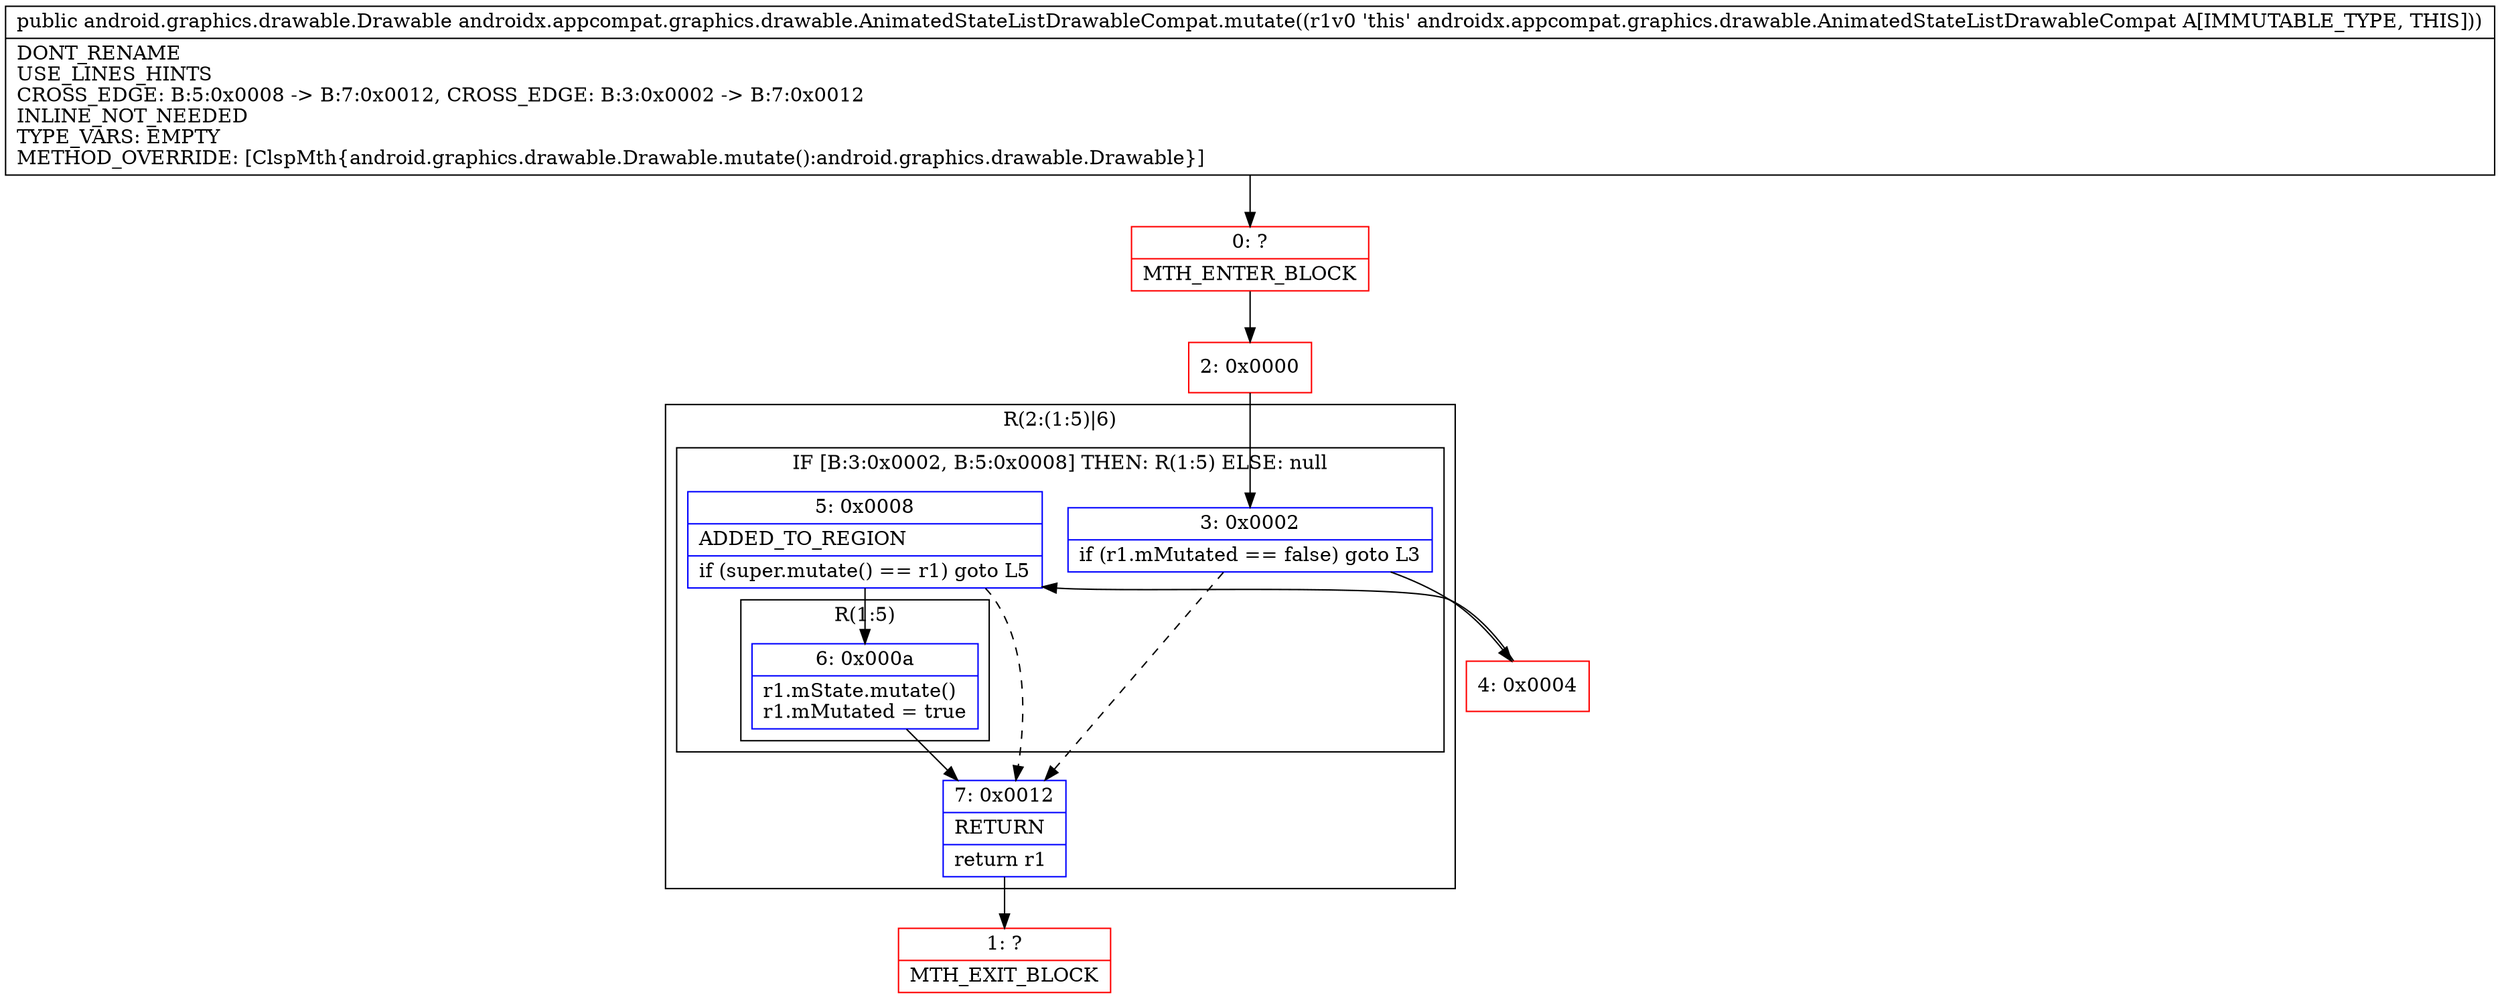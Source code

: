 digraph "CFG forandroidx.appcompat.graphics.drawable.AnimatedStateListDrawableCompat.mutate()Landroid\/graphics\/drawable\/Drawable;" {
subgraph cluster_Region_308709440 {
label = "R(2:(1:5)|6)";
node [shape=record,color=blue];
subgraph cluster_IfRegion_1775491534 {
label = "IF [B:3:0x0002, B:5:0x0008] THEN: R(1:5) ELSE: null";
node [shape=record,color=blue];
Node_3 [shape=record,label="{3\:\ 0x0002|if (r1.mMutated == false) goto L3\l}"];
Node_5 [shape=record,label="{5\:\ 0x0008|ADDED_TO_REGION\l|if (super.mutate() == r1) goto L5\l}"];
subgraph cluster_Region_240829286 {
label = "R(1:5)";
node [shape=record,color=blue];
Node_6 [shape=record,label="{6\:\ 0x000a|r1.mState.mutate()\lr1.mMutated = true\l}"];
}
}
Node_7 [shape=record,label="{7\:\ 0x0012|RETURN\l|return r1\l}"];
}
Node_0 [shape=record,color=red,label="{0\:\ ?|MTH_ENTER_BLOCK\l}"];
Node_2 [shape=record,color=red,label="{2\:\ 0x0000}"];
Node_4 [shape=record,color=red,label="{4\:\ 0x0004}"];
Node_1 [shape=record,color=red,label="{1\:\ ?|MTH_EXIT_BLOCK\l}"];
MethodNode[shape=record,label="{public android.graphics.drawable.Drawable androidx.appcompat.graphics.drawable.AnimatedStateListDrawableCompat.mutate((r1v0 'this' androidx.appcompat.graphics.drawable.AnimatedStateListDrawableCompat A[IMMUTABLE_TYPE, THIS]))  | DONT_RENAME\lUSE_LINES_HINTS\lCROSS_EDGE: B:5:0x0008 \-\> B:7:0x0012, CROSS_EDGE: B:3:0x0002 \-\> B:7:0x0012\lINLINE_NOT_NEEDED\lTYPE_VARS: EMPTY\lMETHOD_OVERRIDE: [ClspMth\{android.graphics.drawable.Drawable.mutate():android.graphics.drawable.Drawable\}]\l}"];
MethodNode -> Node_0;Node_3 -> Node_4;
Node_3 -> Node_7[style=dashed];
Node_5 -> Node_6;
Node_5 -> Node_7[style=dashed];
Node_6 -> Node_7;
Node_7 -> Node_1;
Node_0 -> Node_2;
Node_2 -> Node_3;
Node_4 -> Node_5;
}

